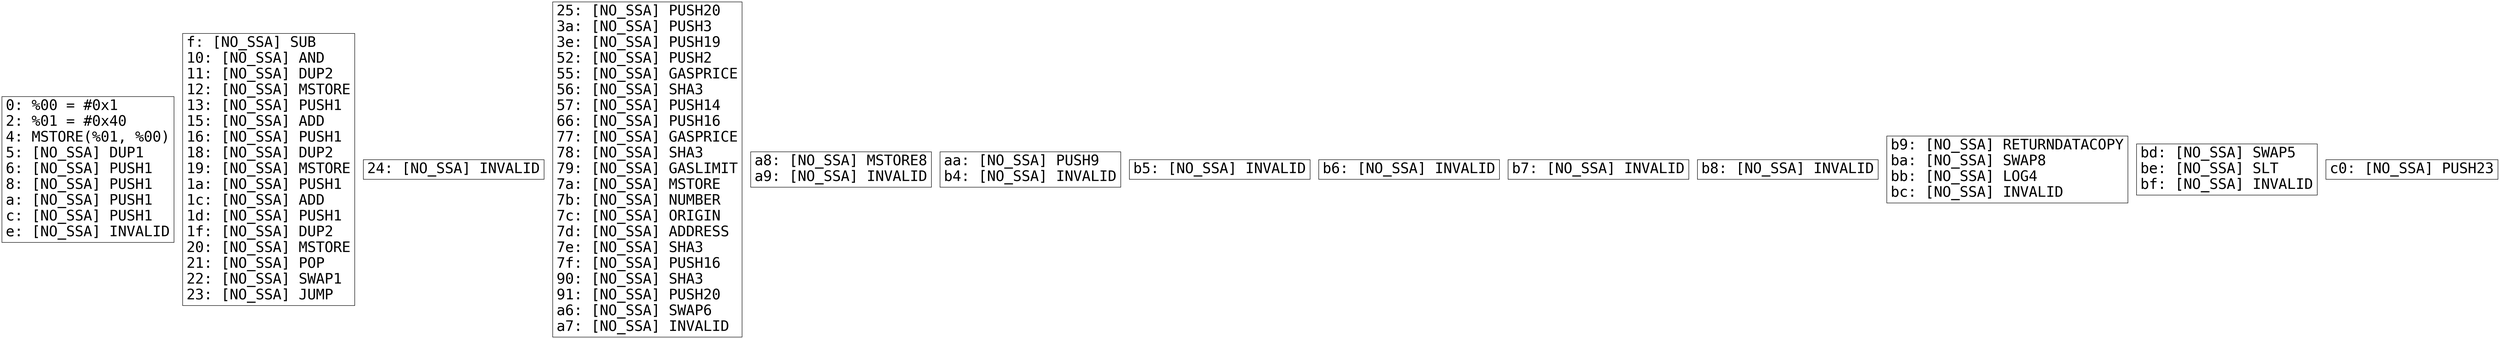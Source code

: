 digraph "graph.cfg.gv" {
	subgraph global {
		node [fontname=Courier fontsize=30.0 rank=same shape=box]
		block_0 [label="0: %00 = #0x1\l2: %01 = #0x40\l4: MSTORE(%01, %00)\l5: [NO_SSA] DUP1\l6: [NO_SSA] PUSH1\l8: [NO_SSA] PUSH1\la: [NO_SSA] PUSH1\lc: [NO_SSA] PUSH1\le: [NO_SSA] INVALID\l"]
		block_f [label="f: [NO_SSA] SUB\l10: [NO_SSA] AND\l11: [NO_SSA] DUP2\l12: [NO_SSA] MSTORE\l13: [NO_SSA] PUSH1\l15: [NO_SSA] ADD\l16: [NO_SSA] PUSH1\l18: [NO_SSA] DUP2\l19: [NO_SSA] MSTORE\l1a: [NO_SSA] PUSH1\l1c: [NO_SSA] ADD\l1d: [NO_SSA] PUSH1\l1f: [NO_SSA] DUP2\l20: [NO_SSA] MSTORE\l21: [NO_SSA] POP\l22: [NO_SSA] SWAP1\l23: [NO_SSA] JUMP\l"]
		block_24 [label="24: [NO_SSA] INVALID\l"]
		block_25 [label="25: [NO_SSA] PUSH20\l3a: [NO_SSA] PUSH3\l3e: [NO_SSA] PUSH19\l52: [NO_SSA] PUSH2\l55: [NO_SSA] GASPRICE\l56: [NO_SSA] SHA3\l57: [NO_SSA] PUSH14\l66: [NO_SSA] PUSH16\l77: [NO_SSA] GASPRICE\l78: [NO_SSA] SHA3\l79: [NO_SSA] GASLIMIT\l7a: [NO_SSA] MSTORE\l7b: [NO_SSA] NUMBER\l7c: [NO_SSA] ORIGIN\l7d: [NO_SSA] ADDRESS\l7e: [NO_SSA] SHA3\l7f: [NO_SSA] PUSH16\l90: [NO_SSA] SHA3\l91: [NO_SSA] PUSH20\la6: [NO_SSA] SWAP6\la7: [NO_SSA] INVALID\l"]
		block_a8 [label="a8: [NO_SSA] MSTORE8\la9: [NO_SSA] INVALID\l"]
		block_aa [label="aa: [NO_SSA] PUSH9\lb4: [NO_SSA] INVALID\l"]
		block_b5 [label="b5: [NO_SSA] INVALID\l"]
		block_b6 [label="b6: [NO_SSA] INVALID\l"]
		block_b7 [label="b7: [NO_SSA] INVALID\l"]
		block_b8 [label="b8: [NO_SSA] INVALID\l"]
		block_b9 [label="b9: [NO_SSA] RETURNDATACOPY\lba: [NO_SSA] SWAP8\lbb: [NO_SSA] LOG4\lbc: [NO_SSA] INVALID\l"]
		block_bd [label="bd: [NO_SSA] SWAP5\lbe: [NO_SSA] SLT\lbf: [NO_SSA] INVALID\l"]
		block_c0 [label="c0: [NO_SSA] PUSH23\l"]
	}
}
